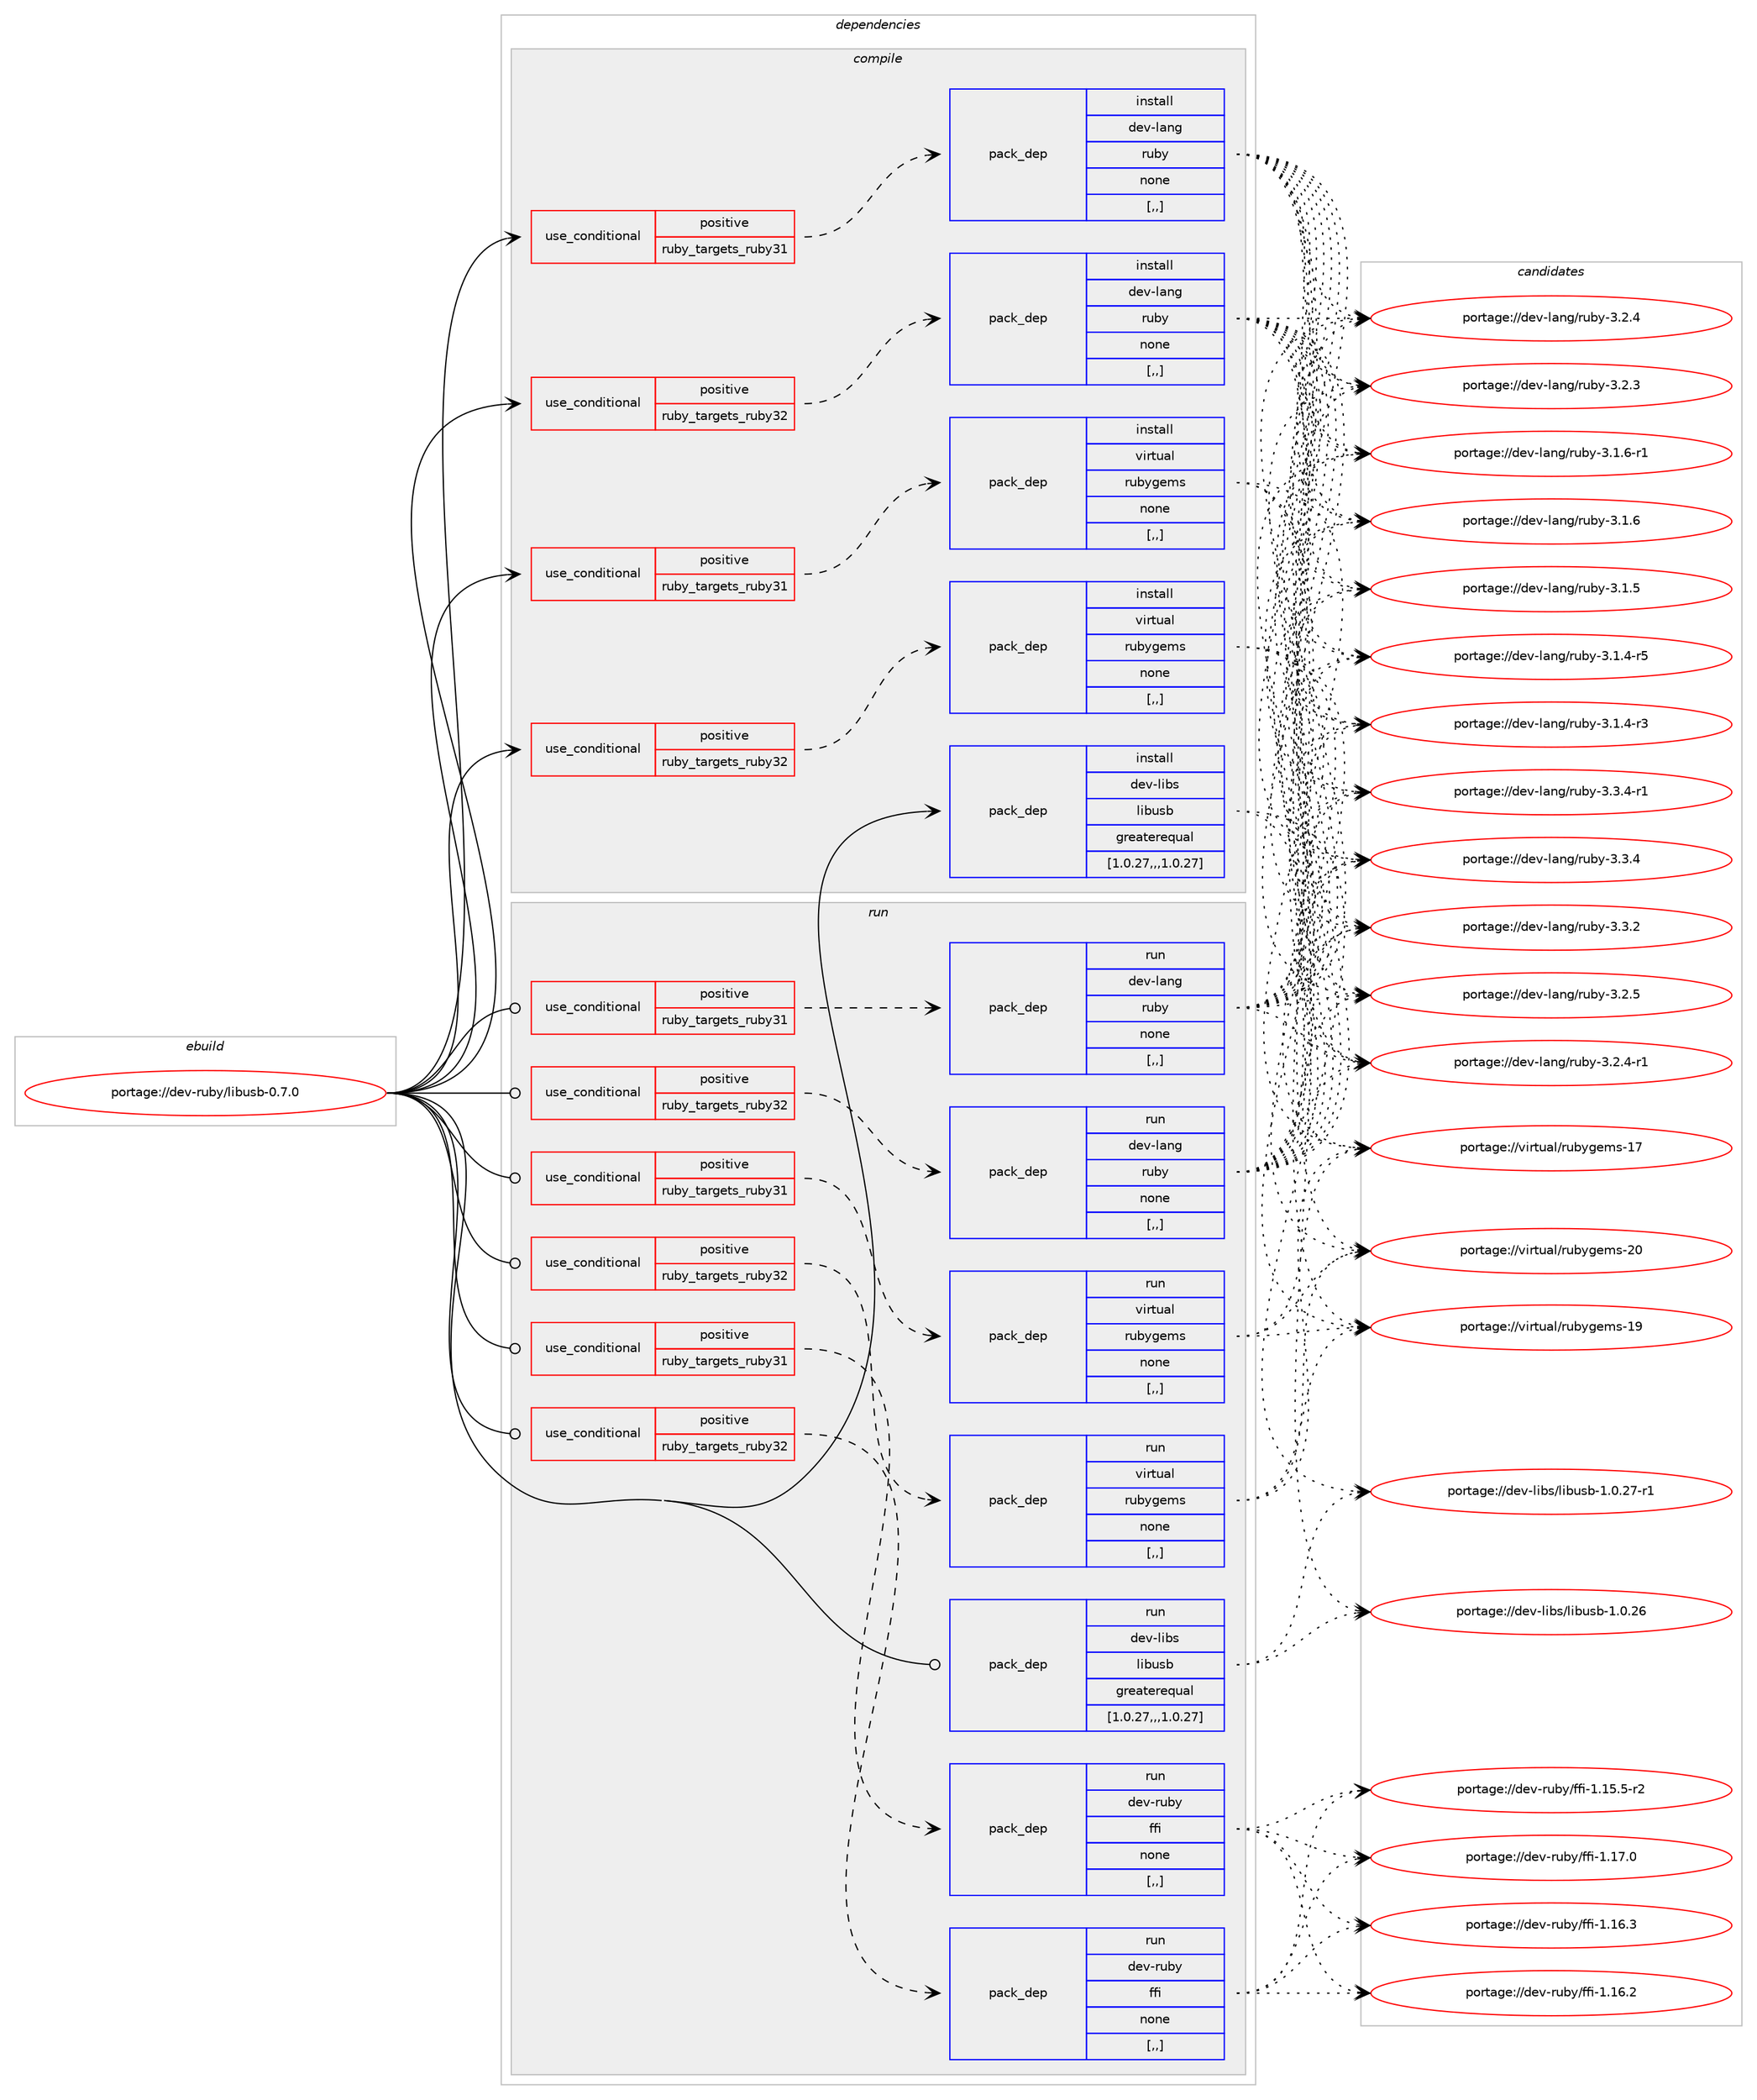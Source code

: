 digraph prolog {

# *************
# Graph options
# *************

newrank=true;
concentrate=true;
compound=true;
graph [rankdir=LR,fontname=Helvetica,fontsize=10,ranksep=1.5];#, ranksep=2.5, nodesep=0.2];
edge  [arrowhead=vee];
node  [fontname=Helvetica,fontsize=10];

# **********
# The ebuild
# **********

subgraph cluster_leftcol {
color=gray;
label=<<i>ebuild</i>>;
id [label="portage://dev-ruby/libusb-0.7.0", color=red, width=4, href="../dev-ruby/libusb-0.7.0.svg"];
}

# ****************
# The dependencies
# ****************

subgraph cluster_midcol {
color=gray;
label=<<i>dependencies</i>>;
subgraph cluster_compile {
fillcolor="#eeeeee";
style=filled;
label=<<i>compile</i>>;
subgraph cond49930 {
dependency188551 [label=<<TABLE BORDER="0" CELLBORDER="1" CELLSPACING="0" CELLPADDING="4"><TR><TD ROWSPAN="3" CELLPADDING="10">use_conditional</TD></TR><TR><TD>positive</TD></TR><TR><TD>ruby_targets_ruby31</TD></TR></TABLE>>, shape=none, color=red];
subgraph pack137282 {
dependency188552 [label=<<TABLE BORDER="0" CELLBORDER="1" CELLSPACING="0" CELLPADDING="4" WIDTH="220"><TR><TD ROWSPAN="6" CELLPADDING="30">pack_dep</TD></TR><TR><TD WIDTH="110">install</TD></TR><TR><TD>dev-lang</TD></TR><TR><TD>ruby</TD></TR><TR><TD>none</TD></TR><TR><TD>[,,]</TD></TR></TABLE>>, shape=none, color=blue];
}
dependency188551:e -> dependency188552:w [weight=20,style="dashed",arrowhead="vee"];
}
id:e -> dependency188551:w [weight=20,style="solid",arrowhead="vee"];
subgraph cond49931 {
dependency188553 [label=<<TABLE BORDER="0" CELLBORDER="1" CELLSPACING="0" CELLPADDING="4"><TR><TD ROWSPAN="3" CELLPADDING="10">use_conditional</TD></TR><TR><TD>positive</TD></TR><TR><TD>ruby_targets_ruby31</TD></TR></TABLE>>, shape=none, color=red];
subgraph pack137283 {
dependency188554 [label=<<TABLE BORDER="0" CELLBORDER="1" CELLSPACING="0" CELLPADDING="4" WIDTH="220"><TR><TD ROWSPAN="6" CELLPADDING="30">pack_dep</TD></TR><TR><TD WIDTH="110">install</TD></TR><TR><TD>virtual</TD></TR><TR><TD>rubygems</TD></TR><TR><TD>none</TD></TR><TR><TD>[,,]</TD></TR></TABLE>>, shape=none, color=blue];
}
dependency188553:e -> dependency188554:w [weight=20,style="dashed",arrowhead="vee"];
}
id:e -> dependency188553:w [weight=20,style="solid",arrowhead="vee"];
subgraph cond49932 {
dependency188555 [label=<<TABLE BORDER="0" CELLBORDER="1" CELLSPACING="0" CELLPADDING="4"><TR><TD ROWSPAN="3" CELLPADDING="10">use_conditional</TD></TR><TR><TD>positive</TD></TR><TR><TD>ruby_targets_ruby32</TD></TR></TABLE>>, shape=none, color=red];
subgraph pack137284 {
dependency188556 [label=<<TABLE BORDER="0" CELLBORDER="1" CELLSPACING="0" CELLPADDING="4" WIDTH="220"><TR><TD ROWSPAN="6" CELLPADDING="30">pack_dep</TD></TR><TR><TD WIDTH="110">install</TD></TR><TR><TD>dev-lang</TD></TR><TR><TD>ruby</TD></TR><TR><TD>none</TD></TR><TR><TD>[,,]</TD></TR></TABLE>>, shape=none, color=blue];
}
dependency188555:e -> dependency188556:w [weight=20,style="dashed",arrowhead="vee"];
}
id:e -> dependency188555:w [weight=20,style="solid",arrowhead="vee"];
subgraph cond49933 {
dependency188557 [label=<<TABLE BORDER="0" CELLBORDER="1" CELLSPACING="0" CELLPADDING="4"><TR><TD ROWSPAN="3" CELLPADDING="10">use_conditional</TD></TR><TR><TD>positive</TD></TR><TR><TD>ruby_targets_ruby32</TD></TR></TABLE>>, shape=none, color=red];
subgraph pack137285 {
dependency188558 [label=<<TABLE BORDER="0" CELLBORDER="1" CELLSPACING="0" CELLPADDING="4" WIDTH="220"><TR><TD ROWSPAN="6" CELLPADDING="30">pack_dep</TD></TR><TR><TD WIDTH="110">install</TD></TR><TR><TD>virtual</TD></TR><TR><TD>rubygems</TD></TR><TR><TD>none</TD></TR><TR><TD>[,,]</TD></TR></TABLE>>, shape=none, color=blue];
}
dependency188557:e -> dependency188558:w [weight=20,style="dashed",arrowhead="vee"];
}
id:e -> dependency188557:w [weight=20,style="solid",arrowhead="vee"];
subgraph pack137286 {
dependency188559 [label=<<TABLE BORDER="0" CELLBORDER="1" CELLSPACING="0" CELLPADDING="4" WIDTH="220"><TR><TD ROWSPAN="6" CELLPADDING="30">pack_dep</TD></TR><TR><TD WIDTH="110">install</TD></TR><TR><TD>dev-libs</TD></TR><TR><TD>libusb</TD></TR><TR><TD>greaterequal</TD></TR><TR><TD>[1.0.27,,,1.0.27]</TD></TR></TABLE>>, shape=none, color=blue];
}
id:e -> dependency188559:w [weight=20,style="solid",arrowhead="vee"];
}
subgraph cluster_compileandrun {
fillcolor="#eeeeee";
style=filled;
label=<<i>compile and run</i>>;
}
subgraph cluster_run {
fillcolor="#eeeeee";
style=filled;
label=<<i>run</i>>;
subgraph cond49934 {
dependency188560 [label=<<TABLE BORDER="0" CELLBORDER="1" CELLSPACING="0" CELLPADDING="4"><TR><TD ROWSPAN="3" CELLPADDING="10">use_conditional</TD></TR><TR><TD>positive</TD></TR><TR><TD>ruby_targets_ruby31</TD></TR></TABLE>>, shape=none, color=red];
subgraph pack137287 {
dependency188561 [label=<<TABLE BORDER="0" CELLBORDER="1" CELLSPACING="0" CELLPADDING="4" WIDTH="220"><TR><TD ROWSPAN="6" CELLPADDING="30">pack_dep</TD></TR><TR><TD WIDTH="110">run</TD></TR><TR><TD>dev-lang</TD></TR><TR><TD>ruby</TD></TR><TR><TD>none</TD></TR><TR><TD>[,,]</TD></TR></TABLE>>, shape=none, color=blue];
}
dependency188560:e -> dependency188561:w [weight=20,style="dashed",arrowhead="vee"];
}
id:e -> dependency188560:w [weight=20,style="solid",arrowhead="odot"];
subgraph cond49935 {
dependency188562 [label=<<TABLE BORDER="0" CELLBORDER="1" CELLSPACING="0" CELLPADDING="4"><TR><TD ROWSPAN="3" CELLPADDING="10">use_conditional</TD></TR><TR><TD>positive</TD></TR><TR><TD>ruby_targets_ruby31</TD></TR></TABLE>>, shape=none, color=red];
subgraph pack137288 {
dependency188563 [label=<<TABLE BORDER="0" CELLBORDER="1" CELLSPACING="0" CELLPADDING="4" WIDTH="220"><TR><TD ROWSPAN="6" CELLPADDING="30">pack_dep</TD></TR><TR><TD WIDTH="110">run</TD></TR><TR><TD>dev-ruby</TD></TR><TR><TD>ffi</TD></TR><TR><TD>none</TD></TR><TR><TD>[,,]</TD></TR></TABLE>>, shape=none, color=blue];
}
dependency188562:e -> dependency188563:w [weight=20,style="dashed",arrowhead="vee"];
}
id:e -> dependency188562:w [weight=20,style="solid",arrowhead="odot"];
subgraph cond49936 {
dependency188564 [label=<<TABLE BORDER="0" CELLBORDER="1" CELLSPACING="0" CELLPADDING="4"><TR><TD ROWSPAN="3" CELLPADDING="10">use_conditional</TD></TR><TR><TD>positive</TD></TR><TR><TD>ruby_targets_ruby31</TD></TR></TABLE>>, shape=none, color=red];
subgraph pack137289 {
dependency188565 [label=<<TABLE BORDER="0" CELLBORDER="1" CELLSPACING="0" CELLPADDING="4" WIDTH="220"><TR><TD ROWSPAN="6" CELLPADDING="30">pack_dep</TD></TR><TR><TD WIDTH="110">run</TD></TR><TR><TD>virtual</TD></TR><TR><TD>rubygems</TD></TR><TR><TD>none</TD></TR><TR><TD>[,,]</TD></TR></TABLE>>, shape=none, color=blue];
}
dependency188564:e -> dependency188565:w [weight=20,style="dashed",arrowhead="vee"];
}
id:e -> dependency188564:w [weight=20,style="solid",arrowhead="odot"];
subgraph cond49937 {
dependency188566 [label=<<TABLE BORDER="0" CELLBORDER="1" CELLSPACING="0" CELLPADDING="4"><TR><TD ROWSPAN="3" CELLPADDING="10">use_conditional</TD></TR><TR><TD>positive</TD></TR><TR><TD>ruby_targets_ruby32</TD></TR></TABLE>>, shape=none, color=red];
subgraph pack137290 {
dependency188567 [label=<<TABLE BORDER="0" CELLBORDER="1" CELLSPACING="0" CELLPADDING="4" WIDTH="220"><TR><TD ROWSPAN="6" CELLPADDING="30">pack_dep</TD></TR><TR><TD WIDTH="110">run</TD></TR><TR><TD>dev-lang</TD></TR><TR><TD>ruby</TD></TR><TR><TD>none</TD></TR><TR><TD>[,,]</TD></TR></TABLE>>, shape=none, color=blue];
}
dependency188566:e -> dependency188567:w [weight=20,style="dashed",arrowhead="vee"];
}
id:e -> dependency188566:w [weight=20,style="solid",arrowhead="odot"];
subgraph cond49938 {
dependency188568 [label=<<TABLE BORDER="0" CELLBORDER="1" CELLSPACING="0" CELLPADDING="4"><TR><TD ROWSPAN="3" CELLPADDING="10">use_conditional</TD></TR><TR><TD>positive</TD></TR><TR><TD>ruby_targets_ruby32</TD></TR></TABLE>>, shape=none, color=red];
subgraph pack137291 {
dependency188569 [label=<<TABLE BORDER="0" CELLBORDER="1" CELLSPACING="0" CELLPADDING="4" WIDTH="220"><TR><TD ROWSPAN="6" CELLPADDING="30">pack_dep</TD></TR><TR><TD WIDTH="110">run</TD></TR><TR><TD>dev-ruby</TD></TR><TR><TD>ffi</TD></TR><TR><TD>none</TD></TR><TR><TD>[,,]</TD></TR></TABLE>>, shape=none, color=blue];
}
dependency188568:e -> dependency188569:w [weight=20,style="dashed",arrowhead="vee"];
}
id:e -> dependency188568:w [weight=20,style="solid",arrowhead="odot"];
subgraph cond49939 {
dependency188570 [label=<<TABLE BORDER="0" CELLBORDER="1" CELLSPACING="0" CELLPADDING="4"><TR><TD ROWSPAN="3" CELLPADDING="10">use_conditional</TD></TR><TR><TD>positive</TD></TR><TR><TD>ruby_targets_ruby32</TD></TR></TABLE>>, shape=none, color=red];
subgraph pack137292 {
dependency188571 [label=<<TABLE BORDER="0" CELLBORDER="1" CELLSPACING="0" CELLPADDING="4" WIDTH="220"><TR><TD ROWSPAN="6" CELLPADDING="30">pack_dep</TD></TR><TR><TD WIDTH="110">run</TD></TR><TR><TD>virtual</TD></TR><TR><TD>rubygems</TD></TR><TR><TD>none</TD></TR><TR><TD>[,,]</TD></TR></TABLE>>, shape=none, color=blue];
}
dependency188570:e -> dependency188571:w [weight=20,style="dashed",arrowhead="vee"];
}
id:e -> dependency188570:w [weight=20,style="solid",arrowhead="odot"];
subgraph pack137293 {
dependency188572 [label=<<TABLE BORDER="0" CELLBORDER="1" CELLSPACING="0" CELLPADDING="4" WIDTH="220"><TR><TD ROWSPAN="6" CELLPADDING="30">pack_dep</TD></TR><TR><TD WIDTH="110">run</TD></TR><TR><TD>dev-libs</TD></TR><TR><TD>libusb</TD></TR><TR><TD>greaterequal</TD></TR><TR><TD>[1.0.27,,,1.0.27]</TD></TR></TABLE>>, shape=none, color=blue];
}
id:e -> dependency188572:w [weight=20,style="solid",arrowhead="odot"];
}
}

# **************
# The candidates
# **************

subgraph cluster_choices {
rank=same;
color=gray;
label=<<i>candidates</i>>;

subgraph choice137282 {
color=black;
nodesep=1;
choice100101118451089711010347114117981214551465146524511449 [label="portage://dev-lang/ruby-3.3.4-r1", color=red, width=4,href="../dev-lang/ruby-3.3.4-r1.svg"];
choice10010111845108971101034711411798121455146514652 [label="portage://dev-lang/ruby-3.3.4", color=red, width=4,href="../dev-lang/ruby-3.3.4.svg"];
choice10010111845108971101034711411798121455146514650 [label="portage://dev-lang/ruby-3.3.2", color=red, width=4,href="../dev-lang/ruby-3.3.2.svg"];
choice10010111845108971101034711411798121455146504653 [label="portage://dev-lang/ruby-3.2.5", color=red, width=4,href="../dev-lang/ruby-3.2.5.svg"];
choice100101118451089711010347114117981214551465046524511449 [label="portage://dev-lang/ruby-3.2.4-r1", color=red, width=4,href="../dev-lang/ruby-3.2.4-r1.svg"];
choice10010111845108971101034711411798121455146504652 [label="portage://dev-lang/ruby-3.2.4", color=red, width=4,href="../dev-lang/ruby-3.2.4.svg"];
choice10010111845108971101034711411798121455146504651 [label="portage://dev-lang/ruby-3.2.3", color=red, width=4,href="../dev-lang/ruby-3.2.3.svg"];
choice100101118451089711010347114117981214551464946544511449 [label="portage://dev-lang/ruby-3.1.6-r1", color=red, width=4,href="../dev-lang/ruby-3.1.6-r1.svg"];
choice10010111845108971101034711411798121455146494654 [label="portage://dev-lang/ruby-3.1.6", color=red, width=4,href="../dev-lang/ruby-3.1.6.svg"];
choice10010111845108971101034711411798121455146494653 [label="portage://dev-lang/ruby-3.1.5", color=red, width=4,href="../dev-lang/ruby-3.1.5.svg"];
choice100101118451089711010347114117981214551464946524511453 [label="portage://dev-lang/ruby-3.1.4-r5", color=red, width=4,href="../dev-lang/ruby-3.1.4-r5.svg"];
choice100101118451089711010347114117981214551464946524511451 [label="portage://dev-lang/ruby-3.1.4-r3", color=red, width=4,href="../dev-lang/ruby-3.1.4-r3.svg"];
dependency188552:e -> choice100101118451089711010347114117981214551465146524511449:w [style=dotted,weight="100"];
dependency188552:e -> choice10010111845108971101034711411798121455146514652:w [style=dotted,weight="100"];
dependency188552:e -> choice10010111845108971101034711411798121455146514650:w [style=dotted,weight="100"];
dependency188552:e -> choice10010111845108971101034711411798121455146504653:w [style=dotted,weight="100"];
dependency188552:e -> choice100101118451089711010347114117981214551465046524511449:w [style=dotted,weight="100"];
dependency188552:e -> choice10010111845108971101034711411798121455146504652:w [style=dotted,weight="100"];
dependency188552:e -> choice10010111845108971101034711411798121455146504651:w [style=dotted,weight="100"];
dependency188552:e -> choice100101118451089711010347114117981214551464946544511449:w [style=dotted,weight="100"];
dependency188552:e -> choice10010111845108971101034711411798121455146494654:w [style=dotted,weight="100"];
dependency188552:e -> choice10010111845108971101034711411798121455146494653:w [style=dotted,weight="100"];
dependency188552:e -> choice100101118451089711010347114117981214551464946524511453:w [style=dotted,weight="100"];
dependency188552:e -> choice100101118451089711010347114117981214551464946524511451:w [style=dotted,weight="100"];
}
subgraph choice137283 {
color=black;
nodesep=1;
choice118105114116117971084711411798121103101109115455048 [label="portage://virtual/rubygems-20", color=red, width=4,href="../virtual/rubygems-20.svg"];
choice118105114116117971084711411798121103101109115454957 [label="portage://virtual/rubygems-19", color=red, width=4,href="../virtual/rubygems-19.svg"];
choice118105114116117971084711411798121103101109115454955 [label="portage://virtual/rubygems-17", color=red, width=4,href="../virtual/rubygems-17.svg"];
dependency188554:e -> choice118105114116117971084711411798121103101109115455048:w [style=dotted,weight="100"];
dependency188554:e -> choice118105114116117971084711411798121103101109115454957:w [style=dotted,weight="100"];
dependency188554:e -> choice118105114116117971084711411798121103101109115454955:w [style=dotted,weight="100"];
}
subgraph choice137284 {
color=black;
nodesep=1;
choice100101118451089711010347114117981214551465146524511449 [label="portage://dev-lang/ruby-3.3.4-r1", color=red, width=4,href="../dev-lang/ruby-3.3.4-r1.svg"];
choice10010111845108971101034711411798121455146514652 [label="portage://dev-lang/ruby-3.3.4", color=red, width=4,href="../dev-lang/ruby-3.3.4.svg"];
choice10010111845108971101034711411798121455146514650 [label="portage://dev-lang/ruby-3.3.2", color=red, width=4,href="../dev-lang/ruby-3.3.2.svg"];
choice10010111845108971101034711411798121455146504653 [label="portage://dev-lang/ruby-3.2.5", color=red, width=4,href="../dev-lang/ruby-3.2.5.svg"];
choice100101118451089711010347114117981214551465046524511449 [label="portage://dev-lang/ruby-3.2.4-r1", color=red, width=4,href="../dev-lang/ruby-3.2.4-r1.svg"];
choice10010111845108971101034711411798121455146504652 [label="portage://dev-lang/ruby-3.2.4", color=red, width=4,href="../dev-lang/ruby-3.2.4.svg"];
choice10010111845108971101034711411798121455146504651 [label="portage://dev-lang/ruby-3.2.3", color=red, width=4,href="../dev-lang/ruby-3.2.3.svg"];
choice100101118451089711010347114117981214551464946544511449 [label="portage://dev-lang/ruby-3.1.6-r1", color=red, width=4,href="../dev-lang/ruby-3.1.6-r1.svg"];
choice10010111845108971101034711411798121455146494654 [label="portage://dev-lang/ruby-3.1.6", color=red, width=4,href="../dev-lang/ruby-3.1.6.svg"];
choice10010111845108971101034711411798121455146494653 [label="portage://dev-lang/ruby-3.1.5", color=red, width=4,href="../dev-lang/ruby-3.1.5.svg"];
choice100101118451089711010347114117981214551464946524511453 [label="portage://dev-lang/ruby-3.1.4-r5", color=red, width=4,href="../dev-lang/ruby-3.1.4-r5.svg"];
choice100101118451089711010347114117981214551464946524511451 [label="portage://dev-lang/ruby-3.1.4-r3", color=red, width=4,href="../dev-lang/ruby-3.1.4-r3.svg"];
dependency188556:e -> choice100101118451089711010347114117981214551465146524511449:w [style=dotted,weight="100"];
dependency188556:e -> choice10010111845108971101034711411798121455146514652:w [style=dotted,weight="100"];
dependency188556:e -> choice10010111845108971101034711411798121455146514650:w [style=dotted,weight="100"];
dependency188556:e -> choice10010111845108971101034711411798121455146504653:w [style=dotted,weight="100"];
dependency188556:e -> choice100101118451089711010347114117981214551465046524511449:w [style=dotted,weight="100"];
dependency188556:e -> choice10010111845108971101034711411798121455146504652:w [style=dotted,weight="100"];
dependency188556:e -> choice10010111845108971101034711411798121455146504651:w [style=dotted,weight="100"];
dependency188556:e -> choice100101118451089711010347114117981214551464946544511449:w [style=dotted,weight="100"];
dependency188556:e -> choice10010111845108971101034711411798121455146494654:w [style=dotted,weight="100"];
dependency188556:e -> choice10010111845108971101034711411798121455146494653:w [style=dotted,weight="100"];
dependency188556:e -> choice100101118451089711010347114117981214551464946524511453:w [style=dotted,weight="100"];
dependency188556:e -> choice100101118451089711010347114117981214551464946524511451:w [style=dotted,weight="100"];
}
subgraph choice137285 {
color=black;
nodesep=1;
choice118105114116117971084711411798121103101109115455048 [label="portage://virtual/rubygems-20", color=red, width=4,href="../virtual/rubygems-20.svg"];
choice118105114116117971084711411798121103101109115454957 [label="portage://virtual/rubygems-19", color=red, width=4,href="../virtual/rubygems-19.svg"];
choice118105114116117971084711411798121103101109115454955 [label="portage://virtual/rubygems-17", color=red, width=4,href="../virtual/rubygems-17.svg"];
dependency188558:e -> choice118105114116117971084711411798121103101109115455048:w [style=dotted,weight="100"];
dependency188558:e -> choice118105114116117971084711411798121103101109115454957:w [style=dotted,weight="100"];
dependency188558:e -> choice118105114116117971084711411798121103101109115454955:w [style=dotted,weight="100"];
}
subgraph choice137286 {
color=black;
nodesep=1;
choice1001011184510810598115471081059811711598454946484650554511449 [label="portage://dev-libs/libusb-1.0.27-r1", color=red, width=4,href="../dev-libs/libusb-1.0.27-r1.svg"];
choice100101118451081059811547108105981171159845494648465054 [label="portage://dev-libs/libusb-1.0.26", color=red, width=4,href="../dev-libs/libusb-1.0.26.svg"];
dependency188559:e -> choice1001011184510810598115471081059811711598454946484650554511449:w [style=dotted,weight="100"];
dependency188559:e -> choice100101118451081059811547108105981171159845494648465054:w [style=dotted,weight="100"];
}
subgraph choice137287 {
color=black;
nodesep=1;
choice100101118451089711010347114117981214551465146524511449 [label="portage://dev-lang/ruby-3.3.4-r1", color=red, width=4,href="../dev-lang/ruby-3.3.4-r1.svg"];
choice10010111845108971101034711411798121455146514652 [label="portage://dev-lang/ruby-3.3.4", color=red, width=4,href="../dev-lang/ruby-3.3.4.svg"];
choice10010111845108971101034711411798121455146514650 [label="portage://dev-lang/ruby-3.3.2", color=red, width=4,href="../dev-lang/ruby-3.3.2.svg"];
choice10010111845108971101034711411798121455146504653 [label="portage://dev-lang/ruby-3.2.5", color=red, width=4,href="../dev-lang/ruby-3.2.5.svg"];
choice100101118451089711010347114117981214551465046524511449 [label="portage://dev-lang/ruby-3.2.4-r1", color=red, width=4,href="../dev-lang/ruby-3.2.4-r1.svg"];
choice10010111845108971101034711411798121455146504652 [label="portage://dev-lang/ruby-3.2.4", color=red, width=4,href="../dev-lang/ruby-3.2.4.svg"];
choice10010111845108971101034711411798121455146504651 [label="portage://dev-lang/ruby-3.2.3", color=red, width=4,href="../dev-lang/ruby-3.2.3.svg"];
choice100101118451089711010347114117981214551464946544511449 [label="portage://dev-lang/ruby-3.1.6-r1", color=red, width=4,href="../dev-lang/ruby-3.1.6-r1.svg"];
choice10010111845108971101034711411798121455146494654 [label="portage://dev-lang/ruby-3.1.6", color=red, width=4,href="../dev-lang/ruby-3.1.6.svg"];
choice10010111845108971101034711411798121455146494653 [label="portage://dev-lang/ruby-3.1.5", color=red, width=4,href="../dev-lang/ruby-3.1.5.svg"];
choice100101118451089711010347114117981214551464946524511453 [label="portage://dev-lang/ruby-3.1.4-r5", color=red, width=4,href="../dev-lang/ruby-3.1.4-r5.svg"];
choice100101118451089711010347114117981214551464946524511451 [label="portage://dev-lang/ruby-3.1.4-r3", color=red, width=4,href="../dev-lang/ruby-3.1.4-r3.svg"];
dependency188561:e -> choice100101118451089711010347114117981214551465146524511449:w [style=dotted,weight="100"];
dependency188561:e -> choice10010111845108971101034711411798121455146514652:w [style=dotted,weight="100"];
dependency188561:e -> choice10010111845108971101034711411798121455146514650:w [style=dotted,weight="100"];
dependency188561:e -> choice10010111845108971101034711411798121455146504653:w [style=dotted,weight="100"];
dependency188561:e -> choice100101118451089711010347114117981214551465046524511449:w [style=dotted,weight="100"];
dependency188561:e -> choice10010111845108971101034711411798121455146504652:w [style=dotted,weight="100"];
dependency188561:e -> choice10010111845108971101034711411798121455146504651:w [style=dotted,weight="100"];
dependency188561:e -> choice100101118451089711010347114117981214551464946544511449:w [style=dotted,weight="100"];
dependency188561:e -> choice10010111845108971101034711411798121455146494654:w [style=dotted,weight="100"];
dependency188561:e -> choice10010111845108971101034711411798121455146494653:w [style=dotted,weight="100"];
dependency188561:e -> choice100101118451089711010347114117981214551464946524511453:w [style=dotted,weight="100"];
dependency188561:e -> choice100101118451089711010347114117981214551464946524511451:w [style=dotted,weight="100"];
}
subgraph choice137288 {
color=black;
nodesep=1;
choice10010111845114117981214710210210545494649554648 [label="portage://dev-ruby/ffi-1.17.0", color=red, width=4,href="../dev-ruby/ffi-1.17.0.svg"];
choice10010111845114117981214710210210545494649544651 [label="portage://dev-ruby/ffi-1.16.3", color=red, width=4,href="../dev-ruby/ffi-1.16.3.svg"];
choice10010111845114117981214710210210545494649544650 [label="portage://dev-ruby/ffi-1.16.2", color=red, width=4,href="../dev-ruby/ffi-1.16.2.svg"];
choice100101118451141179812147102102105454946495346534511450 [label="portage://dev-ruby/ffi-1.15.5-r2", color=red, width=4,href="../dev-ruby/ffi-1.15.5-r2.svg"];
dependency188563:e -> choice10010111845114117981214710210210545494649554648:w [style=dotted,weight="100"];
dependency188563:e -> choice10010111845114117981214710210210545494649544651:w [style=dotted,weight="100"];
dependency188563:e -> choice10010111845114117981214710210210545494649544650:w [style=dotted,weight="100"];
dependency188563:e -> choice100101118451141179812147102102105454946495346534511450:w [style=dotted,weight="100"];
}
subgraph choice137289 {
color=black;
nodesep=1;
choice118105114116117971084711411798121103101109115455048 [label="portage://virtual/rubygems-20", color=red, width=4,href="../virtual/rubygems-20.svg"];
choice118105114116117971084711411798121103101109115454957 [label="portage://virtual/rubygems-19", color=red, width=4,href="../virtual/rubygems-19.svg"];
choice118105114116117971084711411798121103101109115454955 [label="portage://virtual/rubygems-17", color=red, width=4,href="../virtual/rubygems-17.svg"];
dependency188565:e -> choice118105114116117971084711411798121103101109115455048:w [style=dotted,weight="100"];
dependency188565:e -> choice118105114116117971084711411798121103101109115454957:w [style=dotted,weight="100"];
dependency188565:e -> choice118105114116117971084711411798121103101109115454955:w [style=dotted,weight="100"];
}
subgraph choice137290 {
color=black;
nodesep=1;
choice100101118451089711010347114117981214551465146524511449 [label="portage://dev-lang/ruby-3.3.4-r1", color=red, width=4,href="../dev-lang/ruby-3.3.4-r1.svg"];
choice10010111845108971101034711411798121455146514652 [label="portage://dev-lang/ruby-3.3.4", color=red, width=4,href="../dev-lang/ruby-3.3.4.svg"];
choice10010111845108971101034711411798121455146514650 [label="portage://dev-lang/ruby-3.3.2", color=red, width=4,href="../dev-lang/ruby-3.3.2.svg"];
choice10010111845108971101034711411798121455146504653 [label="portage://dev-lang/ruby-3.2.5", color=red, width=4,href="../dev-lang/ruby-3.2.5.svg"];
choice100101118451089711010347114117981214551465046524511449 [label="portage://dev-lang/ruby-3.2.4-r1", color=red, width=4,href="../dev-lang/ruby-3.2.4-r1.svg"];
choice10010111845108971101034711411798121455146504652 [label="portage://dev-lang/ruby-3.2.4", color=red, width=4,href="../dev-lang/ruby-3.2.4.svg"];
choice10010111845108971101034711411798121455146504651 [label="portage://dev-lang/ruby-3.2.3", color=red, width=4,href="../dev-lang/ruby-3.2.3.svg"];
choice100101118451089711010347114117981214551464946544511449 [label="portage://dev-lang/ruby-3.1.6-r1", color=red, width=4,href="../dev-lang/ruby-3.1.6-r1.svg"];
choice10010111845108971101034711411798121455146494654 [label="portage://dev-lang/ruby-3.1.6", color=red, width=4,href="../dev-lang/ruby-3.1.6.svg"];
choice10010111845108971101034711411798121455146494653 [label="portage://dev-lang/ruby-3.1.5", color=red, width=4,href="../dev-lang/ruby-3.1.5.svg"];
choice100101118451089711010347114117981214551464946524511453 [label="portage://dev-lang/ruby-3.1.4-r5", color=red, width=4,href="../dev-lang/ruby-3.1.4-r5.svg"];
choice100101118451089711010347114117981214551464946524511451 [label="portage://dev-lang/ruby-3.1.4-r3", color=red, width=4,href="../dev-lang/ruby-3.1.4-r3.svg"];
dependency188567:e -> choice100101118451089711010347114117981214551465146524511449:w [style=dotted,weight="100"];
dependency188567:e -> choice10010111845108971101034711411798121455146514652:w [style=dotted,weight="100"];
dependency188567:e -> choice10010111845108971101034711411798121455146514650:w [style=dotted,weight="100"];
dependency188567:e -> choice10010111845108971101034711411798121455146504653:w [style=dotted,weight="100"];
dependency188567:e -> choice100101118451089711010347114117981214551465046524511449:w [style=dotted,weight="100"];
dependency188567:e -> choice10010111845108971101034711411798121455146504652:w [style=dotted,weight="100"];
dependency188567:e -> choice10010111845108971101034711411798121455146504651:w [style=dotted,weight="100"];
dependency188567:e -> choice100101118451089711010347114117981214551464946544511449:w [style=dotted,weight="100"];
dependency188567:e -> choice10010111845108971101034711411798121455146494654:w [style=dotted,weight="100"];
dependency188567:e -> choice10010111845108971101034711411798121455146494653:w [style=dotted,weight="100"];
dependency188567:e -> choice100101118451089711010347114117981214551464946524511453:w [style=dotted,weight="100"];
dependency188567:e -> choice100101118451089711010347114117981214551464946524511451:w [style=dotted,weight="100"];
}
subgraph choice137291 {
color=black;
nodesep=1;
choice10010111845114117981214710210210545494649554648 [label="portage://dev-ruby/ffi-1.17.0", color=red, width=4,href="../dev-ruby/ffi-1.17.0.svg"];
choice10010111845114117981214710210210545494649544651 [label="portage://dev-ruby/ffi-1.16.3", color=red, width=4,href="../dev-ruby/ffi-1.16.3.svg"];
choice10010111845114117981214710210210545494649544650 [label="portage://dev-ruby/ffi-1.16.2", color=red, width=4,href="../dev-ruby/ffi-1.16.2.svg"];
choice100101118451141179812147102102105454946495346534511450 [label="portage://dev-ruby/ffi-1.15.5-r2", color=red, width=4,href="../dev-ruby/ffi-1.15.5-r2.svg"];
dependency188569:e -> choice10010111845114117981214710210210545494649554648:w [style=dotted,weight="100"];
dependency188569:e -> choice10010111845114117981214710210210545494649544651:w [style=dotted,weight="100"];
dependency188569:e -> choice10010111845114117981214710210210545494649544650:w [style=dotted,weight="100"];
dependency188569:e -> choice100101118451141179812147102102105454946495346534511450:w [style=dotted,weight="100"];
}
subgraph choice137292 {
color=black;
nodesep=1;
choice118105114116117971084711411798121103101109115455048 [label="portage://virtual/rubygems-20", color=red, width=4,href="../virtual/rubygems-20.svg"];
choice118105114116117971084711411798121103101109115454957 [label="portage://virtual/rubygems-19", color=red, width=4,href="../virtual/rubygems-19.svg"];
choice118105114116117971084711411798121103101109115454955 [label="portage://virtual/rubygems-17", color=red, width=4,href="../virtual/rubygems-17.svg"];
dependency188571:e -> choice118105114116117971084711411798121103101109115455048:w [style=dotted,weight="100"];
dependency188571:e -> choice118105114116117971084711411798121103101109115454957:w [style=dotted,weight="100"];
dependency188571:e -> choice118105114116117971084711411798121103101109115454955:w [style=dotted,weight="100"];
}
subgraph choice137293 {
color=black;
nodesep=1;
choice1001011184510810598115471081059811711598454946484650554511449 [label="portage://dev-libs/libusb-1.0.27-r1", color=red, width=4,href="../dev-libs/libusb-1.0.27-r1.svg"];
choice100101118451081059811547108105981171159845494648465054 [label="portage://dev-libs/libusb-1.0.26", color=red, width=4,href="../dev-libs/libusb-1.0.26.svg"];
dependency188572:e -> choice1001011184510810598115471081059811711598454946484650554511449:w [style=dotted,weight="100"];
dependency188572:e -> choice100101118451081059811547108105981171159845494648465054:w [style=dotted,weight="100"];
}
}

}
